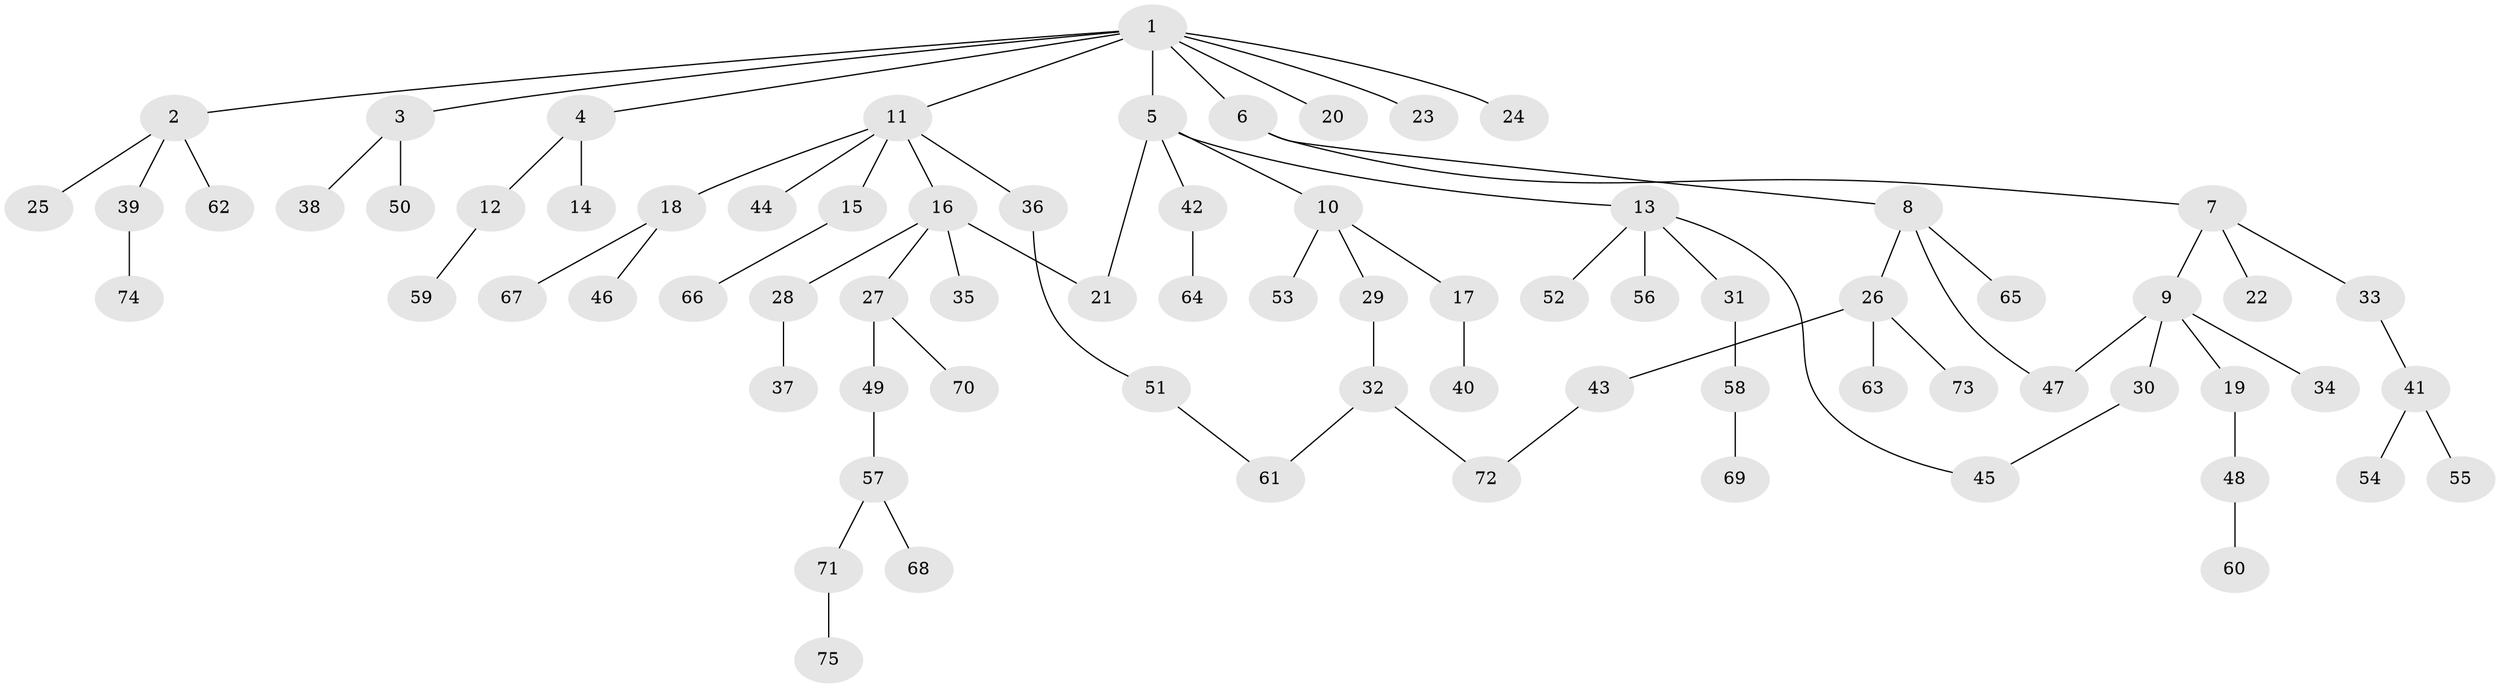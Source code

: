 // coarse degree distribution, {1: 0.5576923076923077, 4: 0.11538461538461539, 2: 0.3076923076923077, 25: 0.019230769230769232}
// Generated by graph-tools (version 1.1) at 2025/45/03/04/25 21:45:45]
// undirected, 75 vertices, 79 edges
graph export_dot {
graph [start="1"]
  node [color=gray90,style=filled];
  1;
  2;
  3;
  4;
  5;
  6;
  7;
  8;
  9;
  10;
  11;
  12;
  13;
  14;
  15;
  16;
  17;
  18;
  19;
  20;
  21;
  22;
  23;
  24;
  25;
  26;
  27;
  28;
  29;
  30;
  31;
  32;
  33;
  34;
  35;
  36;
  37;
  38;
  39;
  40;
  41;
  42;
  43;
  44;
  45;
  46;
  47;
  48;
  49;
  50;
  51;
  52;
  53;
  54;
  55;
  56;
  57;
  58;
  59;
  60;
  61;
  62;
  63;
  64;
  65;
  66;
  67;
  68;
  69;
  70;
  71;
  72;
  73;
  74;
  75;
  1 -- 2;
  1 -- 3;
  1 -- 4;
  1 -- 5;
  1 -- 6;
  1 -- 11;
  1 -- 20;
  1 -- 23;
  1 -- 24;
  2 -- 25;
  2 -- 39;
  2 -- 62;
  3 -- 38;
  3 -- 50;
  4 -- 12;
  4 -- 14;
  5 -- 10;
  5 -- 13;
  5 -- 42;
  5 -- 21;
  6 -- 7;
  6 -- 8;
  7 -- 9;
  7 -- 22;
  7 -- 33;
  8 -- 26;
  8 -- 65;
  8 -- 47;
  9 -- 19;
  9 -- 30;
  9 -- 34;
  9 -- 47;
  10 -- 17;
  10 -- 29;
  10 -- 53;
  11 -- 15;
  11 -- 16;
  11 -- 18;
  11 -- 36;
  11 -- 44;
  12 -- 59;
  13 -- 31;
  13 -- 52;
  13 -- 56;
  13 -- 45;
  15 -- 66;
  16 -- 21;
  16 -- 27;
  16 -- 28;
  16 -- 35;
  17 -- 40;
  18 -- 46;
  18 -- 67;
  19 -- 48;
  26 -- 43;
  26 -- 63;
  26 -- 73;
  27 -- 49;
  27 -- 70;
  28 -- 37;
  29 -- 32;
  30 -- 45;
  31 -- 58;
  32 -- 61;
  32 -- 72;
  33 -- 41;
  36 -- 51;
  39 -- 74;
  41 -- 54;
  41 -- 55;
  42 -- 64;
  43 -- 72;
  48 -- 60;
  49 -- 57;
  51 -- 61;
  57 -- 68;
  57 -- 71;
  58 -- 69;
  71 -- 75;
}
